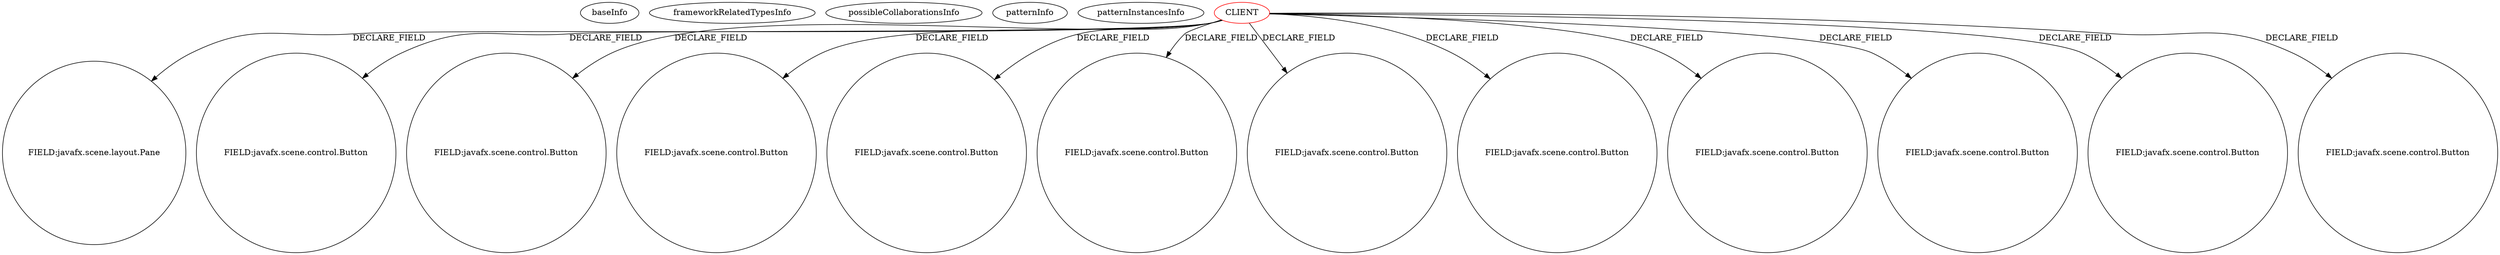 digraph {
baseInfo[graphId=1125,category="pattern",isAnonymous=false,possibleRelation=false]
frameworkRelatedTypesInfo[]
possibleCollaborationsInfo[]
patternInfo[frequency=3.0,patternRootClient=0]
patternInstancesInfo[0="iloop-kiosk-KIOSK-Project~/iloop-kiosk-KIOSK-Project/KIOSK-Project-master/src/oit/iloop/kiosk/kiosk_examination/ExaminationMainController.java~ExaminationMainController~3122",1="walker-clint-AIProj3~/walker-clint-AIProj3/AIProj3-master/src/application/GameBoardController.java~GameBoardController~4712",2="RomeoGolf-BC~/RomeoGolf-BC/BC-master/src/romeogolf/bc/MainController.java~MainController~1142"]
58[label="FIELD:javafx.scene.layout.Pane",vertexType="FIELD_DECLARATION",isFrameworkType=false,shape=circle]
0[label="CLIENT",vertexType="ROOT_CLIENT_CLASS_DECLARATION",isFrameworkType=false,color=red]
8[label="FIELD:javafx.scene.control.Button",vertexType="FIELD_DECLARATION",isFrameworkType=false,shape=circle]
26[label="FIELD:javafx.scene.control.Button",vertexType="FIELD_DECLARATION",isFrameworkType=false,shape=circle]
16[label="FIELD:javafx.scene.control.Button",vertexType="FIELD_DECLARATION",isFrameworkType=false,shape=circle]
18[label="FIELD:javafx.scene.control.Button",vertexType="FIELD_DECLARATION",isFrameworkType=false,shape=circle]
30[label="FIELD:javafx.scene.control.Button",vertexType="FIELD_DECLARATION",isFrameworkType=false,shape=circle]
6[label="FIELD:javafx.scene.control.Button",vertexType="FIELD_DECLARATION",isFrameworkType=false,shape=circle]
24[label="FIELD:javafx.scene.control.Button",vertexType="FIELD_DECLARATION",isFrameworkType=false,shape=circle]
14[label="FIELD:javafx.scene.control.Button",vertexType="FIELD_DECLARATION",isFrameworkType=false,shape=circle]
12[label="FIELD:javafx.scene.control.Button",vertexType="FIELD_DECLARATION",isFrameworkType=false,shape=circle]
10[label="FIELD:javafx.scene.control.Button",vertexType="FIELD_DECLARATION",isFrameworkType=false,shape=circle]
20[label="FIELD:javafx.scene.control.Button",vertexType="FIELD_DECLARATION",isFrameworkType=false,shape=circle]
0->18[label="DECLARE_FIELD"]
0->26[label="DECLARE_FIELD"]
0->6[label="DECLARE_FIELD"]
0->8[label="DECLARE_FIELD"]
0->10[label="DECLARE_FIELD"]
0->16[label="DECLARE_FIELD"]
0->58[label="DECLARE_FIELD"]
0->14[label="DECLARE_FIELD"]
0->20[label="DECLARE_FIELD"]
0->30[label="DECLARE_FIELD"]
0->24[label="DECLARE_FIELD"]
0->12[label="DECLARE_FIELD"]
}
